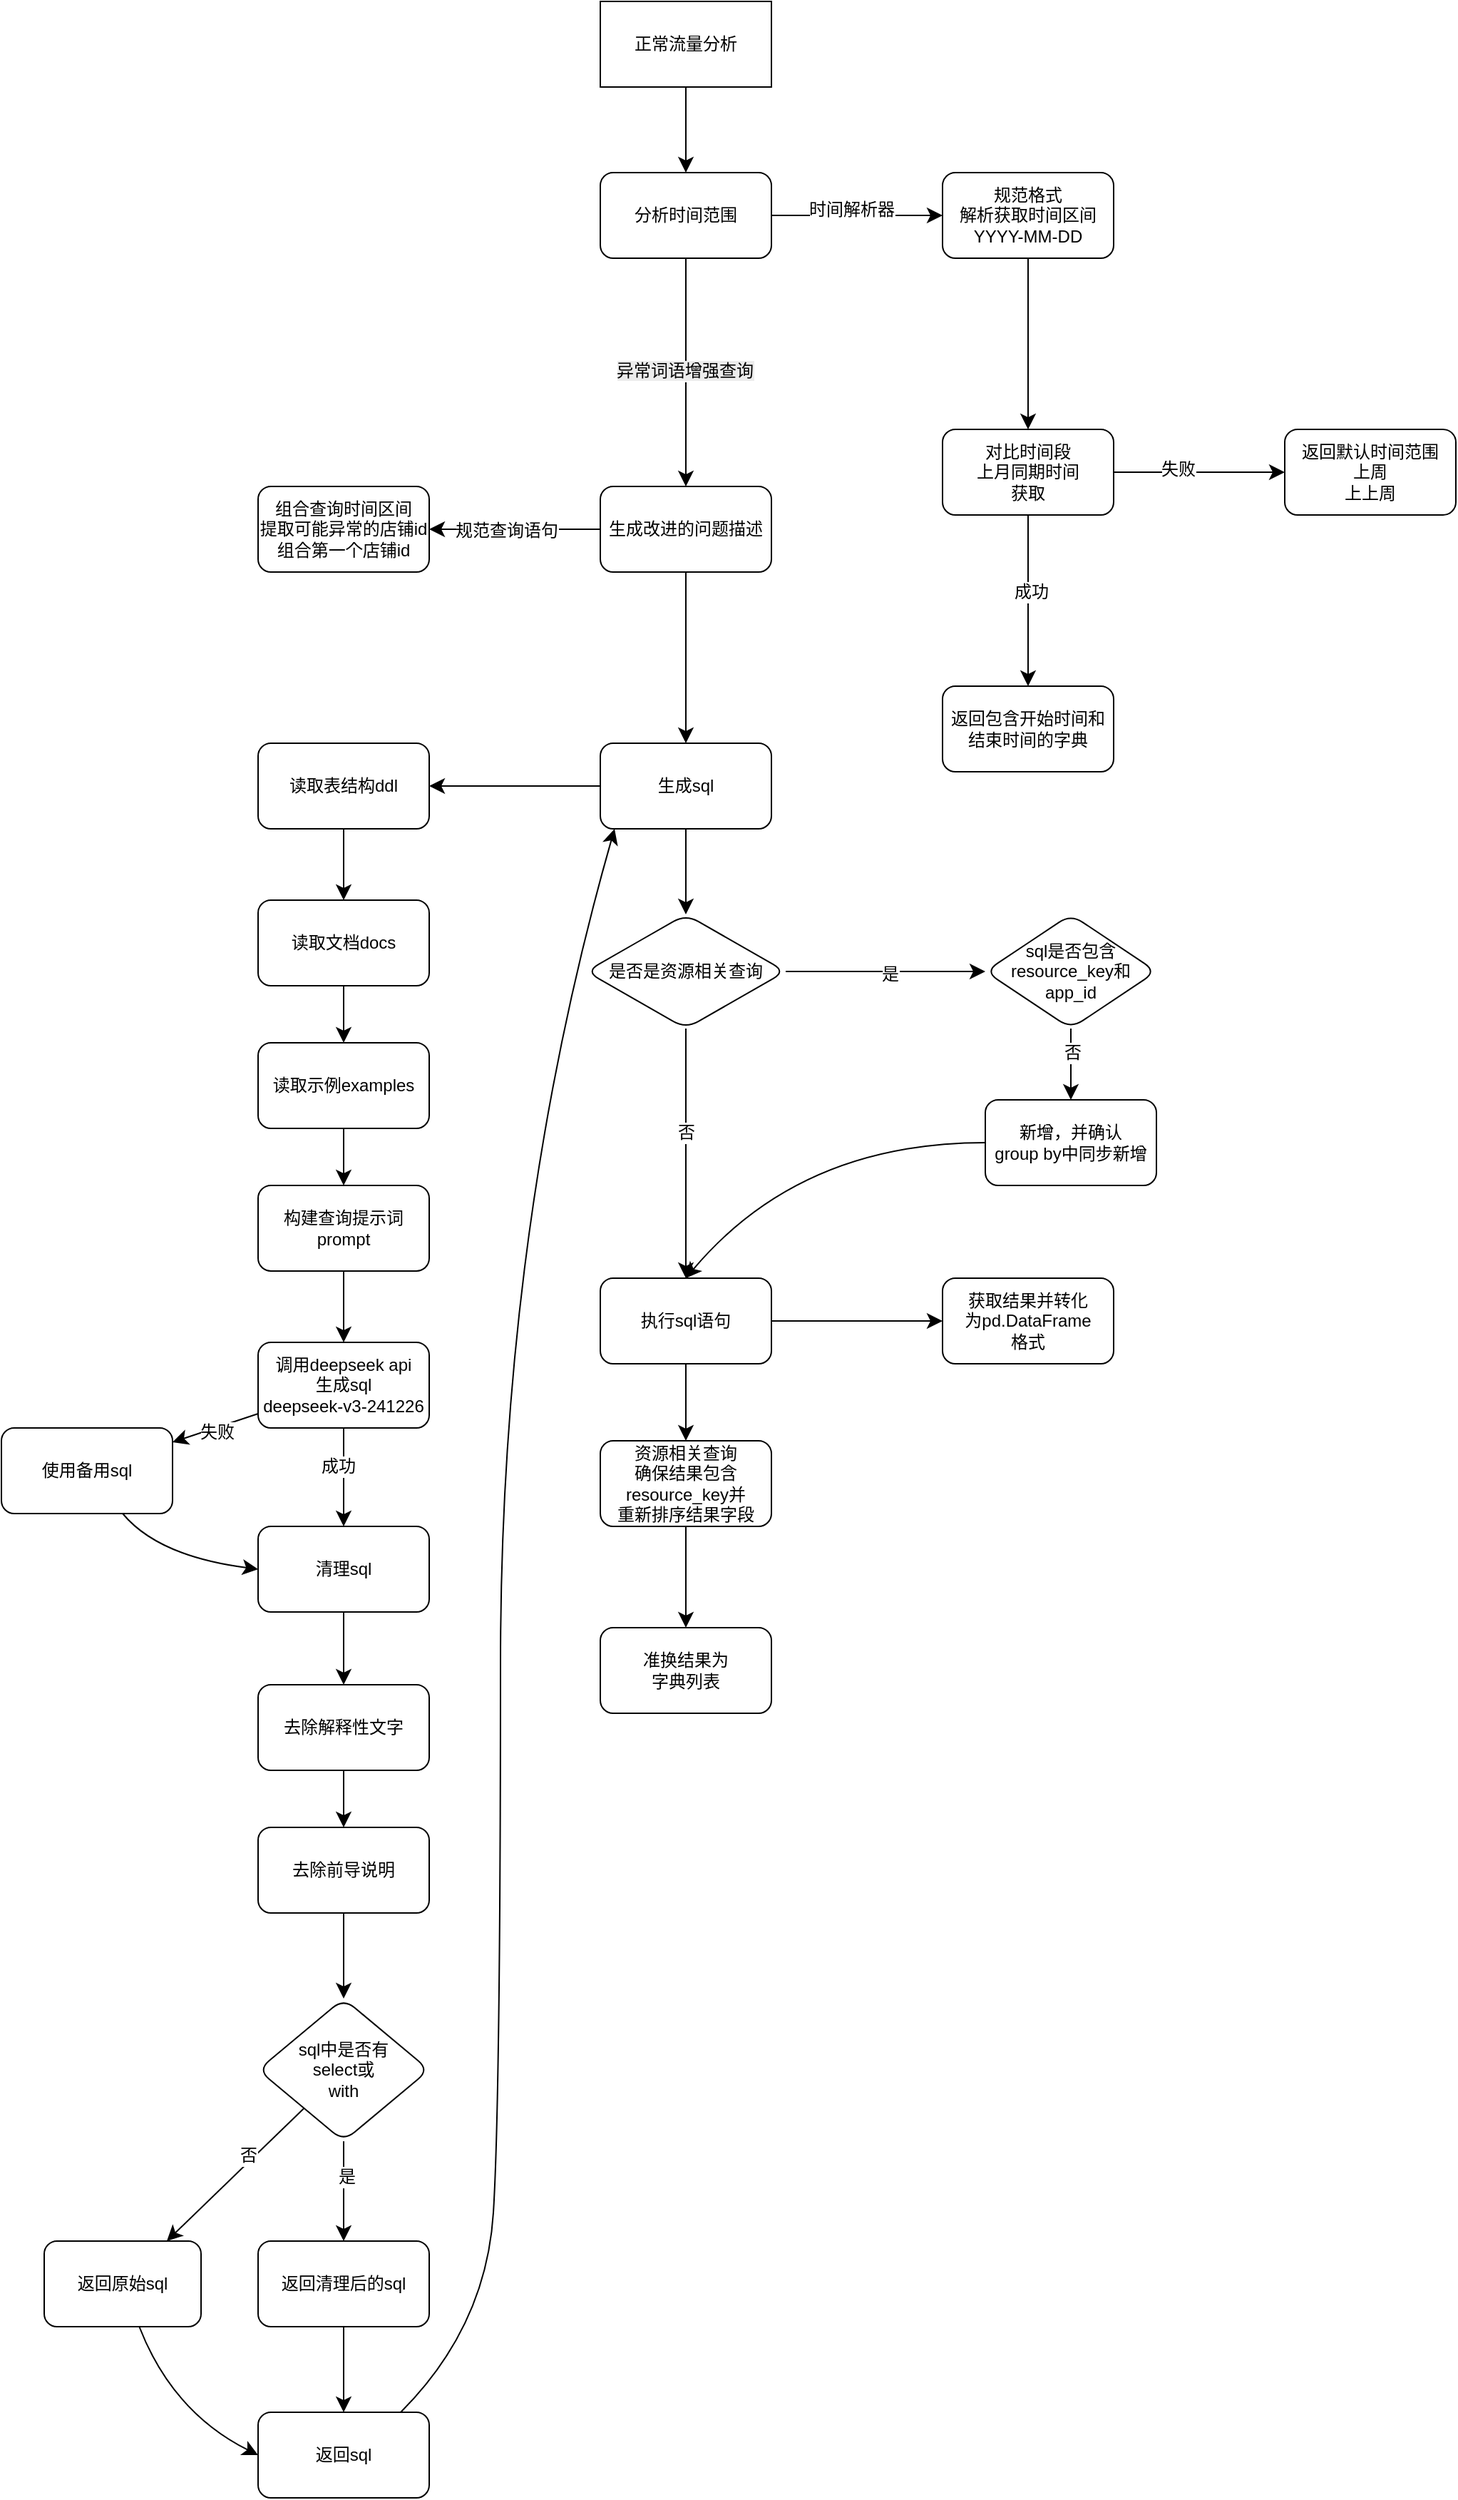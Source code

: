 <mxfile version="27.0.3">
  <diagram name="第 1 页" id="d2YSBmdRxavNXiFx8oym">
    <mxGraphModel dx="1816" dy="573" grid="1" gridSize="10" guides="1" tooltips="1" connect="1" arrows="1" fold="1" page="1" pageScale="1" pageWidth="827" pageHeight="1169" math="0" shadow="0">
      <root>
        <mxCell id="0" />
        <mxCell id="1" parent="0" />
        <mxCell id="mECNEJzvqQ6ksLUKwndL-8" value="" style="edgeStyle=none;curved=1;rounded=0;orthogonalLoop=1;jettySize=auto;html=1;fontSize=12;startSize=8;endSize=8;" edge="1" parent="1" source="mECNEJzvqQ6ksLUKwndL-2" target="mECNEJzvqQ6ksLUKwndL-3">
          <mxGeometry relative="1" as="geometry" />
        </mxCell>
        <mxCell id="mECNEJzvqQ6ksLUKwndL-2" value="正常流量分析" style="rounded=0;whiteSpace=wrap;html=1;" vertex="1" parent="1">
          <mxGeometry x="150" y="100" width="120" height="60" as="geometry" />
        </mxCell>
        <mxCell id="mECNEJzvqQ6ksLUKwndL-6" value="" style="edgeStyle=none;curved=1;rounded=0;orthogonalLoop=1;jettySize=auto;html=1;fontSize=12;startSize=8;endSize=8;" edge="1" parent="1" source="mECNEJzvqQ6ksLUKwndL-3" target="mECNEJzvqQ6ksLUKwndL-5">
          <mxGeometry relative="1" as="geometry" />
        </mxCell>
        <mxCell id="mECNEJzvqQ6ksLUKwndL-7" value="时间解析器" style="edgeLabel;html=1;align=center;verticalAlign=middle;resizable=0;points=[];fontSize=12;" vertex="1" connectable="0" parent="mECNEJzvqQ6ksLUKwndL-6">
          <mxGeometry x="-0.068" y="4" relative="1" as="geometry">
            <mxPoint as="offset" />
          </mxGeometry>
        </mxCell>
        <mxCell id="mECNEJzvqQ6ksLUKwndL-18" value="" style="edgeStyle=none;curved=1;rounded=0;orthogonalLoop=1;jettySize=auto;html=1;fontSize=12;startSize=8;endSize=8;entryX=0.5;entryY=0;entryDx=0;entryDy=0;" edge="1" parent="1" source="mECNEJzvqQ6ksLUKwndL-3" target="mECNEJzvqQ6ksLUKwndL-19">
          <mxGeometry relative="1" as="geometry">
            <mxPoint x="210" y="400.0" as="targetPoint" />
          </mxGeometry>
        </mxCell>
        <mxCell id="mECNEJzvqQ6ksLUKwndL-21" value="&lt;span style=&quot;text-wrap-mode: wrap; background-color: rgb(236, 236, 236);&quot;&gt;异常词语增强查询&lt;/span&gt;" style="edgeLabel;html=1;align=center;verticalAlign=middle;resizable=0;points=[];fontSize=12;" vertex="1" connectable="0" parent="mECNEJzvqQ6ksLUKwndL-18">
          <mxGeometry x="-0.011" y="-1" relative="1" as="geometry">
            <mxPoint as="offset" />
          </mxGeometry>
        </mxCell>
        <mxCell id="mECNEJzvqQ6ksLUKwndL-3" value="分析时间范围" style="rounded=1;whiteSpace=wrap;html=1;" vertex="1" parent="1">
          <mxGeometry x="150" y="220" width="120" height="60" as="geometry" />
        </mxCell>
        <mxCell id="mECNEJzvqQ6ksLUKwndL-10" value="" style="edgeStyle=none;curved=1;rounded=0;orthogonalLoop=1;jettySize=auto;html=1;fontSize=12;startSize=8;endSize=8;" edge="1" parent="1" source="mECNEJzvqQ6ksLUKwndL-5" target="mECNEJzvqQ6ksLUKwndL-9">
          <mxGeometry relative="1" as="geometry" />
        </mxCell>
        <mxCell id="mECNEJzvqQ6ksLUKwndL-5" value="&lt;div&gt;规范格式&lt;/div&gt;&lt;div&gt;解析获取时间区间&lt;/div&gt;&lt;div&gt;YYYY-MM-DD&lt;/div&gt;" style="whiteSpace=wrap;html=1;rounded=1;" vertex="1" parent="1">
          <mxGeometry x="390" y="220" width="120" height="60" as="geometry" />
        </mxCell>
        <mxCell id="mECNEJzvqQ6ksLUKwndL-12" value="" style="edgeStyle=none;curved=1;rounded=0;orthogonalLoop=1;jettySize=auto;html=1;fontSize=12;startSize=8;endSize=8;" edge="1" parent="1" source="mECNEJzvqQ6ksLUKwndL-9" target="mECNEJzvqQ6ksLUKwndL-11">
          <mxGeometry relative="1" as="geometry">
            <Array as="points" />
          </mxGeometry>
        </mxCell>
        <mxCell id="mECNEJzvqQ6ksLUKwndL-13" value="成功" style="edgeLabel;html=1;align=center;verticalAlign=middle;resizable=0;points=[];fontSize=12;" vertex="1" connectable="0" parent="mECNEJzvqQ6ksLUKwndL-12">
          <mxGeometry x="-0.1" y="2" relative="1" as="geometry">
            <mxPoint as="offset" />
          </mxGeometry>
        </mxCell>
        <mxCell id="mECNEJzvqQ6ksLUKwndL-15" value="" style="edgeStyle=none;curved=1;rounded=0;orthogonalLoop=1;jettySize=auto;html=1;fontSize=12;startSize=8;endSize=8;" edge="1" parent="1" source="mECNEJzvqQ6ksLUKwndL-9" target="mECNEJzvqQ6ksLUKwndL-14">
          <mxGeometry relative="1" as="geometry" />
        </mxCell>
        <mxCell id="mECNEJzvqQ6ksLUKwndL-16" value="失败" style="edgeLabel;html=1;align=center;verticalAlign=middle;resizable=0;points=[];fontSize=12;" vertex="1" connectable="0" parent="mECNEJzvqQ6ksLUKwndL-15">
          <mxGeometry x="-0.259" y="2" relative="1" as="geometry">
            <mxPoint as="offset" />
          </mxGeometry>
        </mxCell>
        <mxCell id="mECNEJzvqQ6ksLUKwndL-9" value="对比时间段&lt;div&gt;上月同期时间&lt;/div&gt;&lt;div&gt;获取&lt;/div&gt;" style="whiteSpace=wrap;html=1;rounded=1;" vertex="1" parent="1">
          <mxGeometry x="390" y="400" width="120" height="60" as="geometry" />
        </mxCell>
        <mxCell id="mECNEJzvqQ6ksLUKwndL-11" value="返回包含开始时间和结束时间的字典" style="whiteSpace=wrap;html=1;rounded=1;" vertex="1" parent="1">
          <mxGeometry x="390" y="580" width="120" height="60" as="geometry" />
        </mxCell>
        <mxCell id="mECNEJzvqQ6ksLUKwndL-14" value="返回默认时间范围&lt;div&gt;上周&lt;/div&gt;&lt;div&gt;上上周&lt;/div&gt;" style="whiteSpace=wrap;html=1;rounded=1;" vertex="1" parent="1">
          <mxGeometry x="630" y="400" width="120" height="60" as="geometry" />
        </mxCell>
        <mxCell id="mECNEJzvqQ6ksLUKwndL-23" value="" style="edgeStyle=none;curved=1;rounded=0;orthogonalLoop=1;jettySize=auto;html=1;fontSize=12;startSize=8;endSize=8;" edge="1" parent="1" source="mECNEJzvqQ6ksLUKwndL-19" target="mECNEJzvqQ6ksLUKwndL-22">
          <mxGeometry relative="1" as="geometry" />
        </mxCell>
        <mxCell id="mECNEJzvqQ6ksLUKwndL-24" value="规范查询语句" style="edgeLabel;html=1;align=center;verticalAlign=middle;resizable=0;points=[];fontSize=12;" vertex="1" connectable="0" parent="mECNEJzvqQ6ksLUKwndL-23">
          <mxGeometry x="0.098" y="1" relative="1" as="geometry">
            <mxPoint as="offset" />
          </mxGeometry>
        </mxCell>
        <mxCell id="mECNEJzvqQ6ksLUKwndL-26" value="" style="edgeStyle=none;curved=1;rounded=0;orthogonalLoop=1;jettySize=auto;html=1;fontSize=12;startSize=8;endSize=8;" edge="1" parent="1" source="mECNEJzvqQ6ksLUKwndL-19" target="mECNEJzvqQ6ksLUKwndL-25">
          <mxGeometry relative="1" as="geometry" />
        </mxCell>
        <mxCell id="mECNEJzvqQ6ksLUKwndL-19" value="生成改进的问题描述" style="whiteSpace=wrap;html=1;rounded=1;" vertex="1" parent="1">
          <mxGeometry x="150" y="440" width="120" height="60" as="geometry" />
        </mxCell>
        <mxCell id="mECNEJzvqQ6ksLUKwndL-22" value="&lt;div&gt;组合查询时间区间&lt;/div&gt;提取可能异常的店铺id&lt;div&gt;组合第一个店铺id&lt;/div&gt;" style="whiteSpace=wrap;html=1;rounded=1;" vertex="1" parent="1">
          <mxGeometry x="-90" y="440" width="120" height="60" as="geometry" />
        </mxCell>
        <mxCell id="mECNEJzvqQ6ksLUKwndL-28" value="" style="edgeStyle=none;curved=1;rounded=0;orthogonalLoop=1;jettySize=auto;html=1;fontSize=12;startSize=8;endSize=8;" edge="1" parent="1" source="mECNEJzvqQ6ksLUKwndL-25" target="mECNEJzvqQ6ksLUKwndL-27">
          <mxGeometry relative="1" as="geometry" />
        </mxCell>
        <mxCell id="mECNEJzvqQ6ksLUKwndL-75" value="" style="edgeStyle=none;curved=1;rounded=0;orthogonalLoop=1;jettySize=auto;html=1;fontSize=12;startSize=8;endSize=8;" edge="1" parent="1" source="mECNEJzvqQ6ksLUKwndL-25" target="mECNEJzvqQ6ksLUKwndL-74">
          <mxGeometry relative="1" as="geometry" />
        </mxCell>
        <mxCell id="mECNEJzvqQ6ksLUKwndL-25" value="生成sql" style="whiteSpace=wrap;html=1;rounded=1;" vertex="1" parent="1">
          <mxGeometry x="150" y="620" width="120" height="60" as="geometry" />
        </mxCell>
        <mxCell id="mECNEJzvqQ6ksLUKwndL-30" value="" style="edgeStyle=none;curved=1;rounded=0;orthogonalLoop=1;jettySize=auto;html=1;fontSize=12;startSize=8;endSize=8;" edge="1" parent="1" source="mECNEJzvqQ6ksLUKwndL-27" target="mECNEJzvqQ6ksLUKwndL-29">
          <mxGeometry relative="1" as="geometry" />
        </mxCell>
        <mxCell id="mECNEJzvqQ6ksLUKwndL-27" value="读取表结构ddl" style="whiteSpace=wrap;html=1;rounded=1;" vertex="1" parent="1">
          <mxGeometry x="-90" y="620" width="120" height="60" as="geometry" />
        </mxCell>
        <mxCell id="mECNEJzvqQ6ksLUKwndL-32" value="" style="edgeStyle=none;curved=1;rounded=0;orthogonalLoop=1;jettySize=auto;html=1;fontSize=12;startSize=8;endSize=8;" edge="1" parent="1" source="mECNEJzvqQ6ksLUKwndL-29" target="mECNEJzvqQ6ksLUKwndL-31">
          <mxGeometry relative="1" as="geometry" />
        </mxCell>
        <mxCell id="mECNEJzvqQ6ksLUKwndL-29" value="读取文档docs" style="whiteSpace=wrap;html=1;rounded=1;" vertex="1" parent="1">
          <mxGeometry x="-90" y="730" width="120" height="60" as="geometry" />
        </mxCell>
        <mxCell id="mECNEJzvqQ6ksLUKwndL-34" value="" style="edgeStyle=none;curved=1;rounded=0;orthogonalLoop=1;jettySize=auto;html=1;fontSize=12;startSize=8;endSize=8;" edge="1" parent="1" source="mECNEJzvqQ6ksLUKwndL-31" target="mECNEJzvqQ6ksLUKwndL-33">
          <mxGeometry relative="1" as="geometry" />
        </mxCell>
        <mxCell id="mECNEJzvqQ6ksLUKwndL-31" value="读取示例examples" style="whiteSpace=wrap;html=1;rounded=1;" vertex="1" parent="1">
          <mxGeometry x="-90" y="830" width="120" height="60" as="geometry" />
        </mxCell>
        <mxCell id="mECNEJzvqQ6ksLUKwndL-36" value="" style="edgeStyle=none;curved=1;rounded=0;orthogonalLoop=1;jettySize=auto;html=1;fontSize=12;startSize=8;endSize=8;" edge="1" parent="1" source="mECNEJzvqQ6ksLUKwndL-33" target="mECNEJzvqQ6ksLUKwndL-35">
          <mxGeometry relative="1" as="geometry" />
        </mxCell>
        <mxCell id="mECNEJzvqQ6ksLUKwndL-33" value="构建查询提示词&lt;div&gt;prompt&lt;/div&gt;" style="whiteSpace=wrap;html=1;rounded=1;" vertex="1" parent="1">
          <mxGeometry x="-90" y="930" width="120" height="60" as="geometry" />
        </mxCell>
        <mxCell id="mECNEJzvqQ6ksLUKwndL-38" value="" style="edgeStyle=none;curved=1;rounded=0;orthogonalLoop=1;jettySize=auto;html=1;fontSize=12;startSize=8;endSize=8;" edge="1" parent="1" source="mECNEJzvqQ6ksLUKwndL-35" target="mECNEJzvqQ6ksLUKwndL-37">
          <mxGeometry relative="1" as="geometry" />
        </mxCell>
        <mxCell id="mECNEJzvqQ6ksLUKwndL-42" value="成功" style="edgeLabel;html=1;align=center;verticalAlign=middle;resizable=0;points=[];fontSize=12;" vertex="1" connectable="0" parent="mECNEJzvqQ6ksLUKwndL-38">
          <mxGeometry x="-0.219" y="-4" relative="1" as="geometry">
            <mxPoint as="offset" />
          </mxGeometry>
        </mxCell>
        <mxCell id="mECNEJzvqQ6ksLUKwndL-40" value="" style="edgeStyle=none;curved=1;rounded=0;orthogonalLoop=1;jettySize=auto;html=1;fontSize=12;startSize=8;endSize=8;" edge="1" parent="1" source="mECNEJzvqQ6ksLUKwndL-35" target="mECNEJzvqQ6ksLUKwndL-39">
          <mxGeometry relative="1" as="geometry" />
        </mxCell>
        <mxCell id="mECNEJzvqQ6ksLUKwndL-41" value="失败" style="edgeLabel;html=1;align=center;verticalAlign=middle;resizable=0;points=[];fontSize=12;" vertex="1" connectable="0" parent="mECNEJzvqQ6ksLUKwndL-40">
          <mxGeometry x="-0.006" y="3" relative="1" as="geometry">
            <mxPoint as="offset" />
          </mxGeometry>
        </mxCell>
        <mxCell id="mECNEJzvqQ6ksLUKwndL-35" value="调用deepseek api&lt;div&gt;生成sql&lt;/div&gt;&lt;div&gt;deepseek-v3-241226&lt;/div&gt;" style="whiteSpace=wrap;html=1;rounded=1;" vertex="1" parent="1">
          <mxGeometry x="-90" y="1040" width="120" height="60" as="geometry" />
        </mxCell>
        <mxCell id="mECNEJzvqQ6ksLUKwndL-45" value="" style="edgeStyle=none;curved=1;rounded=0;orthogonalLoop=1;jettySize=auto;html=1;fontSize=12;startSize=8;endSize=8;" edge="1" parent="1" source="mECNEJzvqQ6ksLUKwndL-37" target="mECNEJzvqQ6ksLUKwndL-44">
          <mxGeometry relative="1" as="geometry" />
        </mxCell>
        <mxCell id="mECNEJzvqQ6ksLUKwndL-37" value="清理sql" style="whiteSpace=wrap;html=1;rounded=1;" vertex="1" parent="1">
          <mxGeometry x="-90" y="1169" width="120" height="60" as="geometry" />
        </mxCell>
        <mxCell id="mECNEJzvqQ6ksLUKwndL-43" style="edgeStyle=none;curved=1;rounded=0;orthogonalLoop=1;jettySize=auto;html=1;entryX=0;entryY=0.5;entryDx=0;entryDy=0;fontSize=12;startSize=8;endSize=8;" edge="1" parent="1" source="mECNEJzvqQ6ksLUKwndL-39" target="mECNEJzvqQ6ksLUKwndL-37">
          <mxGeometry relative="1" as="geometry">
            <Array as="points">
              <mxPoint x="-160" y="1190" />
            </Array>
          </mxGeometry>
        </mxCell>
        <mxCell id="mECNEJzvqQ6ksLUKwndL-39" value="使用备用sql" style="whiteSpace=wrap;html=1;rounded=1;" vertex="1" parent="1">
          <mxGeometry x="-270" y="1100" width="120" height="60" as="geometry" />
        </mxCell>
        <mxCell id="mECNEJzvqQ6ksLUKwndL-47" value="" style="edgeStyle=none;curved=1;rounded=0;orthogonalLoop=1;jettySize=auto;html=1;fontSize=12;startSize=8;endSize=8;" edge="1" parent="1" source="mECNEJzvqQ6ksLUKwndL-44" target="mECNEJzvqQ6ksLUKwndL-46">
          <mxGeometry relative="1" as="geometry" />
        </mxCell>
        <mxCell id="mECNEJzvqQ6ksLUKwndL-44" value="去除解释性文字" style="whiteSpace=wrap;html=1;rounded=1;" vertex="1" parent="1">
          <mxGeometry x="-90" y="1280" width="120" height="60" as="geometry" />
        </mxCell>
        <mxCell id="mECNEJzvqQ6ksLUKwndL-49" value="" style="edgeStyle=none;curved=1;rounded=0;orthogonalLoop=1;jettySize=auto;html=1;fontSize=12;startSize=8;endSize=8;" edge="1" parent="1" source="mECNEJzvqQ6ksLUKwndL-46" target="mECNEJzvqQ6ksLUKwndL-48">
          <mxGeometry relative="1" as="geometry" />
        </mxCell>
        <mxCell id="mECNEJzvqQ6ksLUKwndL-46" value="去除前导说明" style="whiteSpace=wrap;html=1;rounded=1;" vertex="1" parent="1">
          <mxGeometry x="-90" y="1380" width="120" height="60" as="geometry" />
        </mxCell>
        <mxCell id="mECNEJzvqQ6ksLUKwndL-51" value="" style="edgeStyle=none;curved=1;rounded=0;orthogonalLoop=1;jettySize=auto;html=1;fontSize=12;startSize=8;endSize=8;" edge="1" parent="1" source="mECNEJzvqQ6ksLUKwndL-48" target="mECNEJzvqQ6ksLUKwndL-50">
          <mxGeometry relative="1" as="geometry" />
        </mxCell>
        <mxCell id="mECNEJzvqQ6ksLUKwndL-57" value="否" style="edgeLabel;html=1;align=center;verticalAlign=middle;resizable=0;points=[];fontSize=12;" vertex="1" connectable="0" parent="mECNEJzvqQ6ksLUKwndL-51">
          <mxGeometry x="-0.224" y="-3" relative="1" as="geometry">
            <mxPoint y="-1" as="offset" />
          </mxGeometry>
        </mxCell>
        <mxCell id="mECNEJzvqQ6ksLUKwndL-53" value="" style="edgeStyle=none;curved=1;rounded=0;orthogonalLoop=1;jettySize=auto;html=1;fontSize=12;startSize=8;endSize=8;" edge="1" parent="1" source="mECNEJzvqQ6ksLUKwndL-48" target="mECNEJzvqQ6ksLUKwndL-52">
          <mxGeometry relative="1" as="geometry" />
        </mxCell>
        <mxCell id="mECNEJzvqQ6ksLUKwndL-54" value="是" style="edgeLabel;html=1;align=center;verticalAlign=middle;resizable=0;points=[];fontSize=12;" vertex="1" connectable="0" parent="mECNEJzvqQ6ksLUKwndL-53">
          <mxGeometry x="-0.29" y="2" relative="1" as="geometry">
            <mxPoint as="offset" />
          </mxGeometry>
        </mxCell>
        <mxCell id="mECNEJzvqQ6ksLUKwndL-48" value="sql中是否有&lt;div&gt;select或&lt;/div&gt;&lt;div&gt;with&lt;/div&gt;" style="rhombus;whiteSpace=wrap;html=1;rounded=1;" vertex="1" parent="1">
          <mxGeometry x="-90" y="1500" width="120" height="100" as="geometry" />
        </mxCell>
        <mxCell id="mECNEJzvqQ6ksLUKwndL-62" style="edgeStyle=none;curved=1;rounded=0;orthogonalLoop=1;jettySize=auto;html=1;entryX=0;entryY=0.5;entryDx=0;entryDy=0;fontSize=12;startSize=8;endSize=8;" edge="1" parent="1" source="mECNEJzvqQ6ksLUKwndL-50" target="mECNEJzvqQ6ksLUKwndL-59">
          <mxGeometry relative="1" as="geometry">
            <Array as="points">
              <mxPoint x="-150" y="1790" />
            </Array>
          </mxGeometry>
        </mxCell>
        <mxCell id="mECNEJzvqQ6ksLUKwndL-50" value="返回原始sql" style="whiteSpace=wrap;html=1;rounded=1;" vertex="1" parent="1">
          <mxGeometry x="-240" y="1670" width="110" height="60" as="geometry" />
        </mxCell>
        <mxCell id="mECNEJzvqQ6ksLUKwndL-60" value="" style="edgeStyle=none;curved=1;rounded=0;orthogonalLoop=1;jettySize=auto;html=1;fontSize=12;startSize=8;endSize=8;" edge="1" parent="1" source="mECNEJzvqQ6ksLUKwndL-52" target="mECNEJzvqQ6ksLUKwndL-59">
          <mxGeometry relative="1" as="geometry" />
        </mxCell>
        <mxCell id="mECNEJzvqQ6ksLUKwndL-52" value="返回清理后的sql" style="whiteSpace=wrap;html=1;rounded=1;" vertex="1" parent="1">
          <mxGeometry x="-90" y="1670" width="120" height="60" as="geometry" />
        </mxCell>
        <mxCell id="mECNEJzvqQ6ksLUKwndL-63" style="edgeStyle=none;curved=1;rounded=0;orthogonalLoop=1;jettySize=auto;html=1;entryX=0;entryY=1;entryDx=0;entryDy=0;fontSize=12;startSize=8;endSize=8;" edge="1" parent="1">
          <mxGeometry relative="1" as="geometry">
            <mxPoint x="10" y="1790" as="sourcePoint" />
            <mxPoint x="160" y="680" as="targetPoint" />
            <Array as="points">
              <mxPoint x="70" y="1730" />
              <mxPoint x="80" y="1570" />
              <mxPoint x="80" y="960" />
            </Array>
          </mxGeometry>
        </mxCell>
        <mxCell id="mECNEJzvqQ6ksLUKwndL-59" value="返回sql" style="whiteSpace=wrap;html=1;rounded=1;" vertex="1" parent="1">
          <mxGeometry x="-90" y="1790" width="120" height="60" as="geometry" />
        </mxCell>
        <mxCell id="mECNEJzvqQ6ksLUKwndL-81" value="" style="edgeStyle=none;curved=1;rounded=0;orthogonalLoop=1;jettySize=auto;html=1;fontSize=12;startSize=8;endSize=8;" edge="1" parent="1" source="mECNEJzvqQ6ksLUKwndL-64" target="mECNEJzvqQ6ksLUKwndL-69">
          <mxGeometry relative="1" as="geometry" />
        </mxCell>
        <mxCell id="mECNEJzvqQ6ksLUKwndL-82" value="否" style="edgeLabel;html=1;align=center;verticalAlign=middle;resizable=0;points=[];fontSize=12;" vertex="1" connectable="0" parent="mECNEJzvqQ6ksLUKwndL-81">
          <mxGeometry x="-0.328" y="1" relative="1" as="geometry">
            <mxPoint as="offset" />
          </mxGeometry>
        </mxCell>
        <mxCell id="mECNEJzvqQ6ksLUKwndL-64" value="sql是否包含&lt;div&gt;resource_key和&lt;/div&gt;&lt;div&gt;app_id&lt;/div&gt;" style="rhombus;whiteSpace=wrap;html=1;rounded=1;" vertex="1" parent="1">
          <mxGeometry x="420" y="740" width="120" height="80" as="geometry" />
        </mxCell>
        <mxCell id="mECNEJzvqQ6ksLUKwndL-73" value="" style="edgeStyle=none;curved=1;rounded=0;orthogonalLoop=1;jettySize=auto;html=1;fontSize=12;startSize=8;endSize=8;" edge="1" parent="1" source="mECNEJzvqQ6ksLUKwndL-66" target="mECNEJzvqQ6ksLUKwndL-72">
          <mxGeometry relative="1" as="geometry" />
        </mxCell>
        <mxCell id="mECNEJzvqQ6ksLUKwndL-87" value="" style="edgeStyle=none;curved=1;rounded=0;orthogonalLoop=1;jettySize=auto;html=1;fontSize=12;startSize=8;endSize=8;" edge="1" parent="1" source="mECNEJzvqQ6ksLUKwndL-66" target="mECNEJzvqQ6ksLUKwndL-86">
          <mxGeometry relative="1" as="geometry" />
        </mxCell>
        <mxCell id="mECNEJzvqQ6ksLUKwndL-66" value="执行sql语句" style="whiteSpace=wrap;html=1;rounded=1;" vertex="1" parent="1">
          <mxGeometry x="150" y="995" width="120" height="60" as="geometry" />
        </mxCell>
        <mxCell id="mECNEJzvqQ6ksLUKwndL-85" style="edgeStyle=none;curved=1;rounded=0;orthogonalLoop=1;jettySize=auto;html=1;entryX=0.5;entryY=0;entryDx=0;entryDy=0;fontSize=12;startSize=8;endSize=8;" edge="1" parent="1" source="mECNEJzvqQ6ksLUKwndL-69" target="mECNEJzvqQ6ksLUKwndL-66">
          <mxGeometry relative="1" as="geometry">
            <Array as="points">
              <mxPoint x="290" y="900" />
            </Array>
          </mxGeometry>
        </mxCell>
        <mxCell id="mECNEJzvqQ6ksLUKwndL-69" value="新增，并确认&lt;div&gt;group by中同步新增&lt;/div&gt;" style="whiteSpace=wrap;html=1;rounded=1;" vertex="1" parent="1">
          <mxGeometry x="420" y="870" width="120" height="60" as="geometry" />
        </mxCell>
        <mxCell id="mECNEJzvqQ6ksLUKwndL-72" value="获取结果并转化&lt;div&gt;为pd.DataFrame&lt;/div&gt;&lt;div&gt;格式&lt;/div&gt;" style="whiteSpace=wrap;html=1;rounded=1;" vertex="1" parent="1">
          <mxGeometry x="390" y="995" width="120" height="60" as="geometry" />
        </mxCell>
        <mxCell id="mECNEJzvqQ6ksLUKwndL-78" value="" style="edgeStyle=none;curved=1;rounded=0;orthogonalLoop=1;jettySize=auto;html=1;fontSize=12;startSize=8;endSize=8;" edge="1" parent="1" source="mECNEJzvqQ6ksLUKwndL-74" target="mECNEJzvqQ6ksLUKwndL-64">
          <mxGeometry relative="1" as="geometry" />
        </mxCell>
        <mxCell id="mECNEJzvqQ6ksLUKwndL-79" value="是" style="edgeLabel;html=1;align=center;verticalAlign=middle;resizable=0;points=[];fontSize=12;" vertex="1" connectable="0" parent="mECNEJzvqQ6ksLUKwndL-78">
          <mxGeometry x="0.043" y="-2" relative="1" as="geometry">
            <mxPoint as="offset" />
          </mxGeometry>
        </mxCell>
        <mxCell id="mECNEJzvqQ6ksLUKwndL-83" style="edgeStyle=none;curved=1;rounded=0;orthogonalLoop=1;jettySize=auto;html=1;entryX=0.5;entryY=0;entryDx=0;entryDy=0;fontSize=12;startSize=8;endSize=8;" edge="1" parent="1" source="mECNEJzvqQ6ksLUKwndL-74" target="mECNEJzvqQ6ksLUKwndL-66">
          <mxGeometry relative="1" as="geometry" />
        </mxCell>
        <mxCell id="mECNEJzvqQ6ksLUKwndL-84" value="否" style="edgeLabel;html=1;align=center;verticalAlign=middle;resizable=0;points=[];fontSize=12;" vertex="1" connectable="0" parent="mECNEJzvqQ6ksLUKwndL-83">
          <mxGeometry x="-0.163" relative="1" as="geometry">
            <mxPoint as="offset" />
          </mxGeometry>
        </mxCell>
        <mxCell id="mECNEJzvqQ6ksLUKwndL-74" value="是否是资源相关查询" style="rhombus;whiteSpace=wrap;html=1;rounded=1;" vertex="1" parent="1">
          <mxGeometry x="140" y="740" width="140" height="80" as="geometry" />
        </mxCell>
        <mxCell id="mECNEJzvqQ6ksLUKwndL-89" value="" style="edgeStyle=none;curved=1;rounded=0;orthogonalLoop=1;jettySize=auto;html=1;fontSize=12;startSize=8;endSize=8;" edge="1" parent="1" source="mECNEJzvqQ6ksLUKwndL-86" target="mECNEJzvqQ6ksLUKwndL-88">
          <mxGeometry relative="1" as="geometry" />
        </mxCell>
        <mxCell id="mECNEJzvqQ6ksLUKwndL-86" value="资源相关查询&lt;div&gt;确保结果包含&lt;/div&gt;&lt;div&gt;resource_key&lt;span style=&quot;background-color: transparent; color: light-dark(rgb(0, 0, 0), rgb(255, 255, 255));&quot;&gt;并&lt;/span&gt;&lt;/div&gt;&lt;div&gt;&lt;span style=&quot;background-color: transparent; color: light-dark(rgb(0, 0, 0), rgb(255, 255, 255));&quot;&gt;重新排序结果字段&lt;/span&gt;&lt;/div&gt;" style="whiteSpace=wrap;html=1;rounded=1;" vertex="1" parent="1">
          <mxGeometry x="150" y="1109" width="120" height="60" as="geometry" />
        </mxCell>
        <mxCell id="mECNEJzvqQ6ksLUKwndL-88" value="准换结果为&lt;div&gt;字典列表&lt;/div&gt;" style="whiteSpace=wrap;html=1;rounded=1;" vertex="1" parent="1">
          <mxGeometry x="150" y="1240" width="120" height="60" as="geometry" />
        </mxCell>
      </root>
    </mxGraphModel>
  </diagram>
</mxfile>
